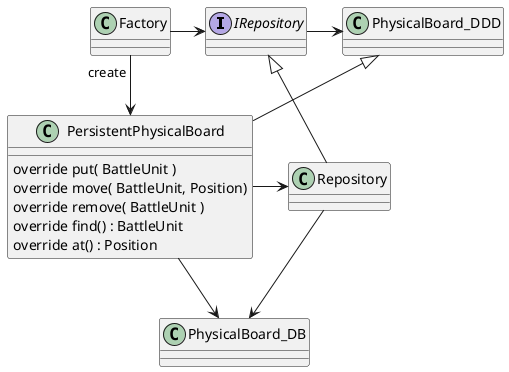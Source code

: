 @startuml

interface IRepository{
}
class Factory
class Repository
class PhysicalBoard_DDD
class PersistentPhysicalBoard{
override put( BattleUnit )
override move( BattleUnit, Position)
override remove( BattleUnit )
override find() : BattleUnit
override at() : Position
}
Factory -> IRepository
Factory "create"--> PersistentPhysicalBoard
IRepository -> PhysicalBoard_DDD
PhysicalBoard_DDD <|-down- PersistentPhysicalBoard
IRepository <|-- Repository
Repository --> PhysicalBoard_DB
PersistentPhysicalBoard -> PhysicalBoard_DB
PersistentPhysicalBoard -> Repository

@enduml